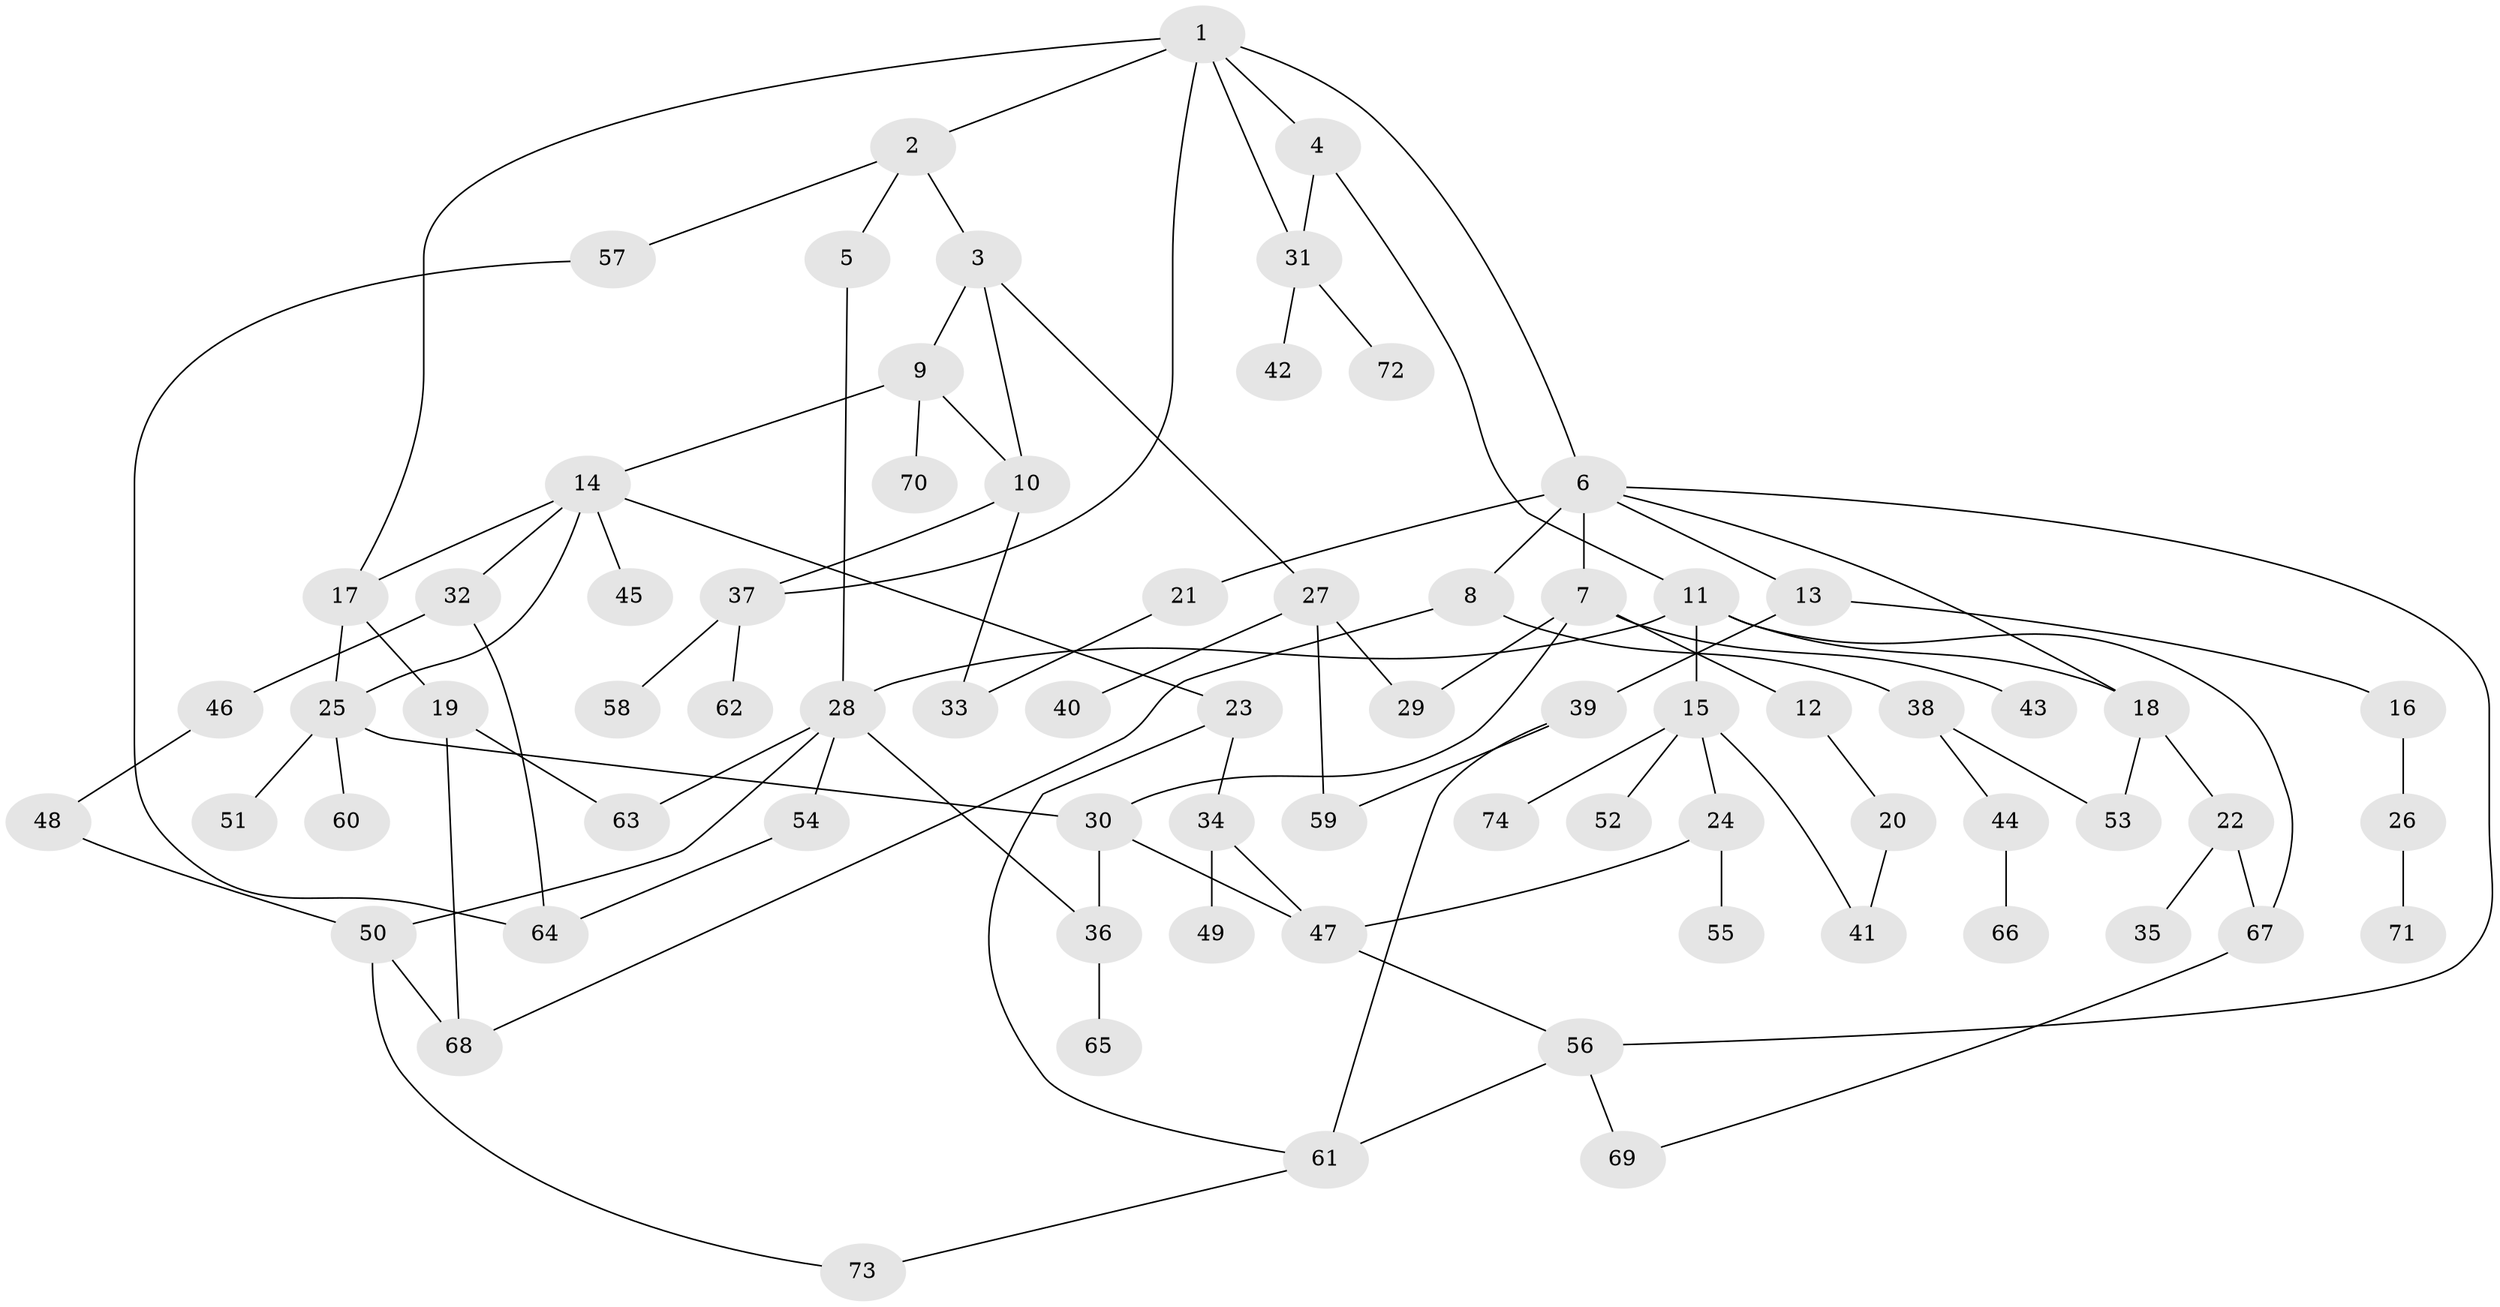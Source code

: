 // coarse degree distribution, {4: 0.23076923076923078, 6: 0.057692307692307696, 7: 0.019230769230769232, 3: 0.25, 5: 0.057692307692307696, 2: 0.17307692307692307, 1: 0.21153846153846154}
// Generated by graph-tools (version 1.1) at 2025/36/03/04/25 23:36:06]
// undirected, 74 vertices, 101 edges
graph export_dot {
  node [color=gray90,style=filled];
  1;
  2;
  3;
  4;
  5;
  6;
  7;
  8;
  9;
  10;
  11;
  12;
  13;
  14;
  15;
  16;
  17;
  18;
  19;
  20;
  21;
  22;
  23;
  24;
  25;
  26;
  27;
  28;
  29;
  30;
  31;
  32;
  33;
  34;
  35;
  36;
  37;
  38;
  39;
  40;
  41;
  42;
  43;
  44;
  45;
  46;
  47;
  48;
  49;
  50;
  51;
  52;
  53;
  54;
  55;
  56;
  57;
  58;
  59;
  60;
  61;
  62;
  63;
  64;
  65;
  66;
  67;
  68;
  69;
  70;
  71;
  72;
  73;
  74;
  1 -- 2;
  1 -- 4;
  1 -- 6;
  1 -- 37;
  1 -- 17;
  1 -- 31;
  2 -- 3;
  2 -- 5;
  2 -- 57;
  3 -- 9;
  3 -- 27;
  3 -- 10;
  4 -- 11;
  4 -- 31;
  5 -- 28;
  6 -- 7;
  6 -- 8;
  6 -- 13;
  6 -- 18;
  6 -- 21;
  6 -- 56;
  7 -- 12;
  7 -- 43;
  7 -- 30;
  7 -- 29;
  8 -- 38;
  8 -- 68;
  9 -- 10;
  9 -- 14;
  9 -- 70;
  10 -- 33;
  10 -- 37;
  11 -- 15;
  11 -- 67;
  11 -- 28;
  11 -- 18;
  12 -- 20;
  13 -- 16;
  13 -- 39;
  14 -- 17;
  14 -- 23;
  14 -- 32;
  14 -- 45;
  14 -- 25;
  15 -- 24;
  15 -- 52;
  15 -- 74;
  15 -- 41;
  16 -- 26;
  17 -- 19;
  17 -- 25;
  18 -- 22;
  18 -- 53;
  19 -- 68;
  19 -- 63;
  20 -- 41;
  21 -- 33;
  22 -- 35;
  22 -- 67;
  23 -- 34;
  23 -- 61;
  24 -- 55;
  24 -- 47;
  25 -- 30;
  25 -- 51;
  25 -- 60;
  26 -- 71;
  27 -- 29;
  27 -- 40;
  27 -- 59;
  28 -- 50;
  28 -- 54;
  28 -- 63;
  28 -- 36;
  30 -- 36;
  30 -- 47;
  31 -- 42;
  31 -- 72;
  32 -- 46;
  32 -- 64;
  34 -- 47;
  34 -- 49;
  36 -- 65;
  37 -- 58;
  37 -- 62;
  38 -- 44;
  38 -- 53;
  39 -- 61;
  39 -- 59;
  44 -- 66;
  46 -- 48;
  47 -- 56;
  48 -- 50;
  50 -- 68;
  50 -- 73;
  54 -- 64;
  56 -- 61;
  56 -- 69;
  57 -- 64;
  61 -- 73;
  67 -- 69;
}
